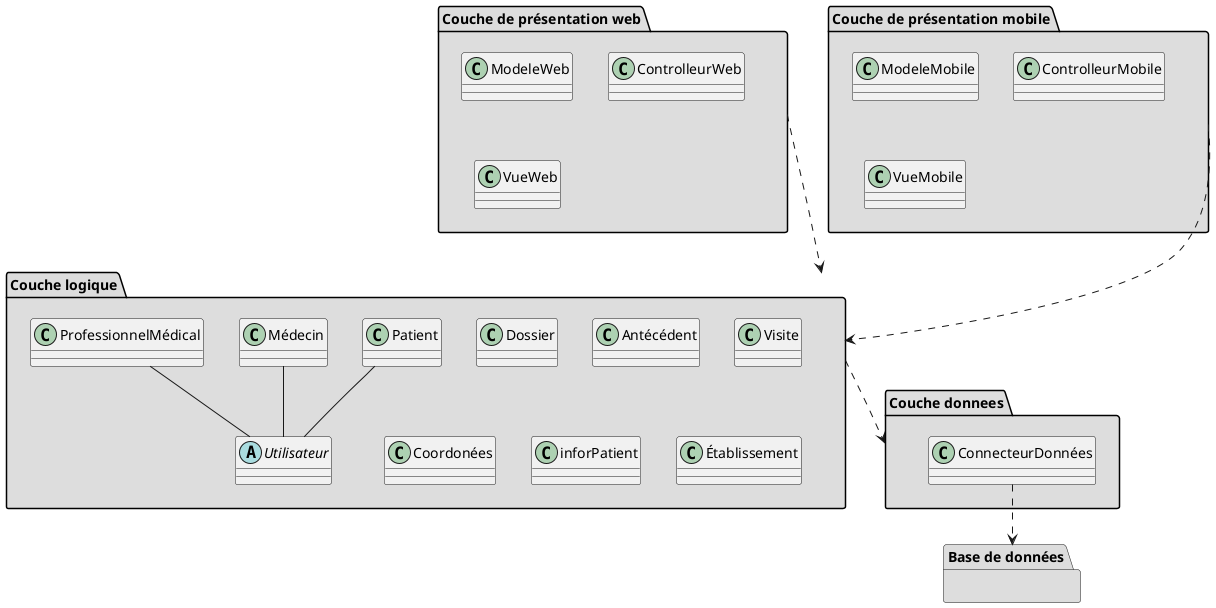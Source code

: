 @startuml

package "Couche de présentation web" #DDDDDD {
  class ModeleWeb {}
  class ControlleurWeb{}
  class VueWeb{}
}

package "Couche de présentation mobile" #DDDDDD {
  class ModeleMobile {}
  class ControlleurMobile{}
  class VueMobile{}
}

package "Couche logique" #DDDDDD  {
  class "Patient" {}
  class "Dossier" {}
  class "Antécédent" {}
  class "Visite" {}
  class "Médecin" {}
  class "Coordonées" {}
  class "ProfessionnelMédical" {}
  class "inforPatient" {}
  abstract "Utilisateur" {}
  class "Établissement" {}
}

package "Couche donnees"  #DDDDDD  {
  class "ConnecteurDonnées" {}
}

package "Base de données"  #DDDDDD  {}

"Couche logique" ..> "Couche donnees"
"Couche de présentation web" ..> "Couche logique"
"ConnecteurDonnées" ..> "Base de données"
"Couche de présentation mobile" ..> "Couche logique"
"Patient" -- "Utilisateur"
"Médecin" -- "Utilisateur"
"ProfessionnelMédical" -- "Utilisateur"

@enduml
